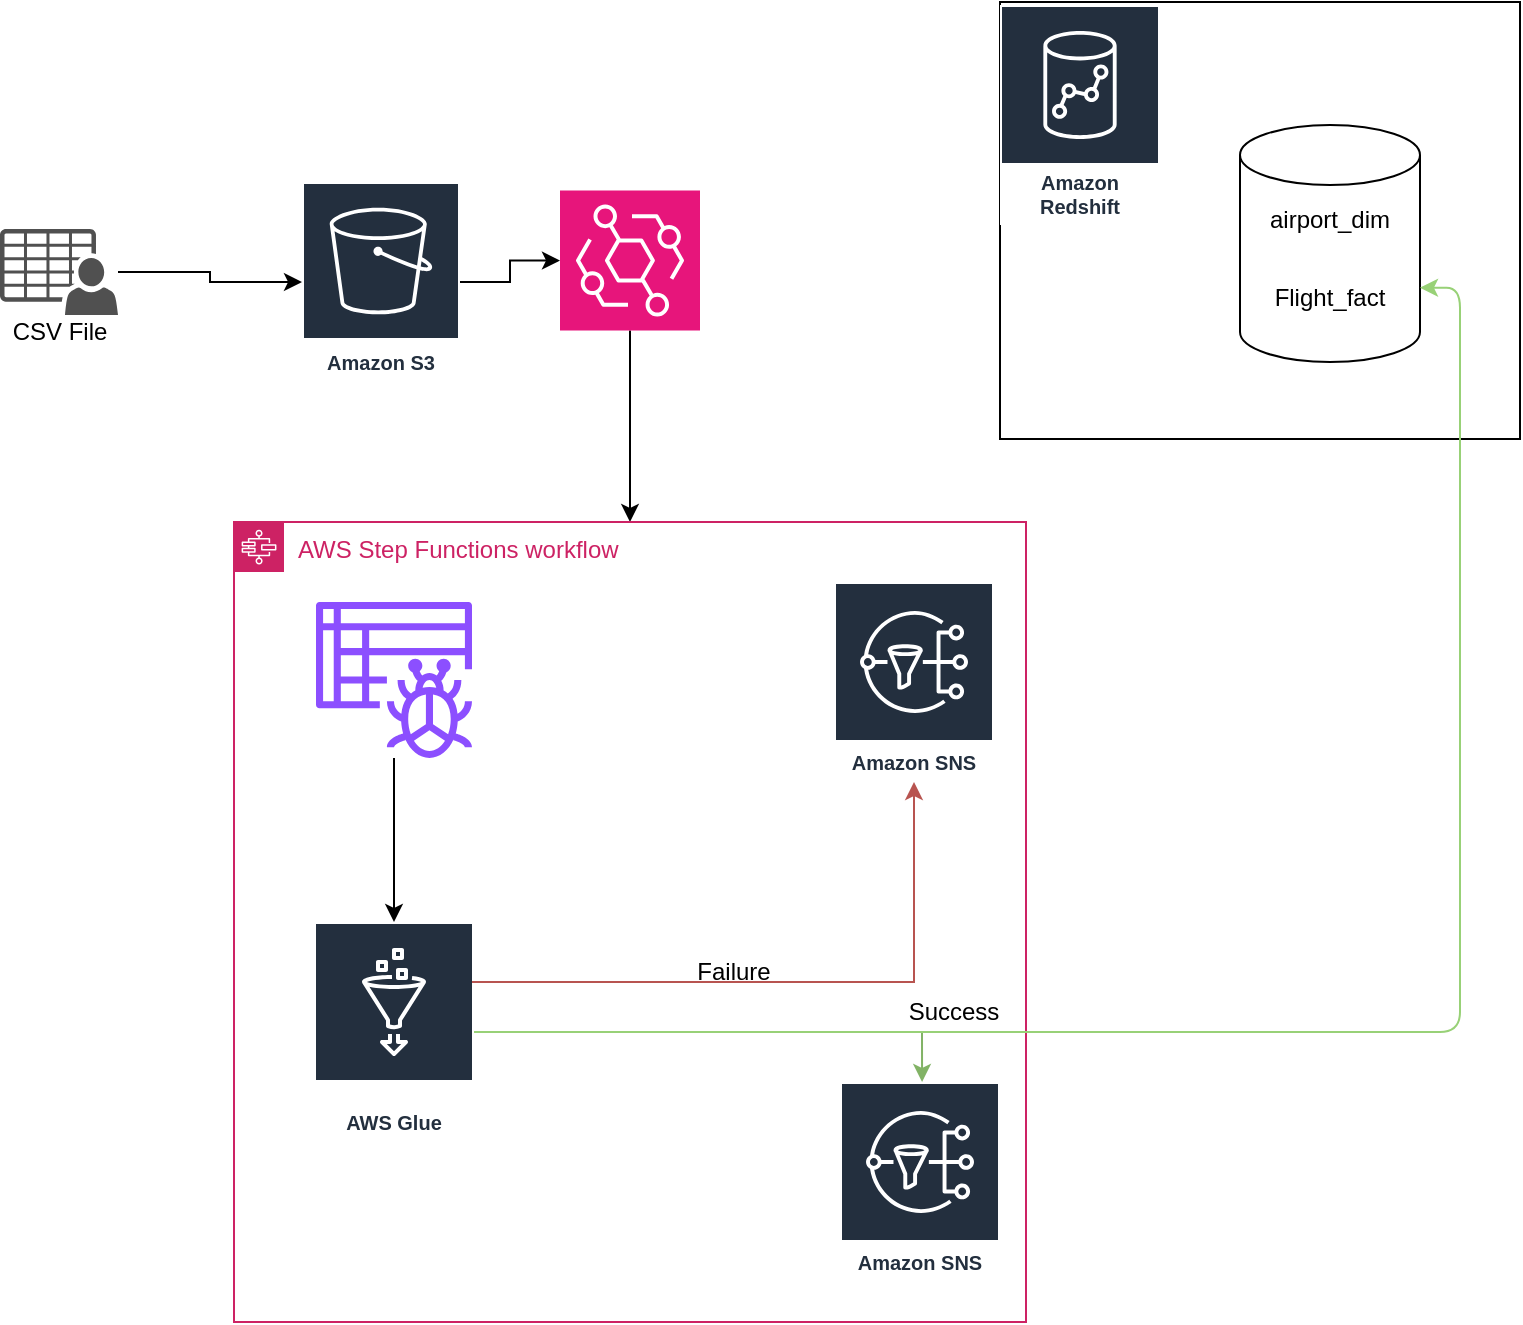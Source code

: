 <mxfile version="24.7.6">
  <diagram name="Page-1" id="GWibtaxzaema7wlytIbL">
    <mxGraphModel dx="794" dy="421" grid="1" gridSize="10" guides="1" tooltips="1" connect="1" arrows="1" fold="1" page="1" pageScale="1" pageWidth="827" pageHeight="1169" math="0" shadow="0">
      <root>
        <mxCell id="0" />
        <mxCell id="1" parent="0" />
        <mxCell id="ZbpN8scLJ3V64mmjm31p-22" style="edgeStyle=orthogonalEdgeStyle;rounded=0;orthogonalLoop=1;jettySize=auto;html=1;" edge="1" parent="1" source="ZbpN8scLJ3V64mmjm31p-1" target="ZbpN8scLJ3V64mmjm31p-3">
          <mxGeometry relative="1" as="geometry" />
        </mxCell>
        <mxCell id="ZbpN8scLJ3V64mmjm31p-1" value="" style="sketch=0;pointerEvents=1;shadow=0;dashed=0;html=1;strokeColor=none;fillColor=#505050;labelPosition=center;verticalLabelPosition=bottom;verticalAlign=top;outlineConnect=0;align=center;shape=mxgraph.office.users.csv_file;" vertex="1" parent="1">
          <mxGeometry x="30" y="203.5" width="59" height="43" as="geometry" />
        </mxCell>
        <mxCell id="ZbpN8scLJ3V64mmjm31p-2" value="CSV File" style="text;strokeColor=none;align=center;fillColor=none;html=1;verticalAlign=middle;whiteSpace=wrap;rounded=0;" vertex="1" parent="1">
          <mxGeometry x="30" y="240" width="60" height="30" as="geometry" />
        </mxCell>
        <mxCell id="ZbpN8scLJ3V64mmjm31p-5" value="" style="rounded=0;whiteSpace=wrap;html=1;" vertex="1" parent="1">
          <mxGeometry x="530" y="90" width="260" height="218.5" as="geometry" />
        </mxCell>
        <mxCell id="ZbpN8scLJ3V64mmjm31p-3" value="Amazon S3" style="sketch=0;outlineConnect=0;fontColor=#232F3E;gradientColor=none;strokeColor=#ffffff;fillColor=#232F3E;dashed=0;verticalLabelPosition=middle;verticalAlign=bottom;align=center;html=1;whiteSpace=wrap;fontSize=10;fontStyle=1;spacing=3;shape=mxgraph.aws4.productIcon;prIcon=mxgraph.aws4.s3;" vertex="1" parent="1">
          <mxGeometry x="181" y="180" width="79" height="100" as="geometry" />
        </mxCell>
        <mxCell id="ZbpN8scLJ3V64mmjm31p-4" value="Amazon Redshift" style="sketch=0;outlineConnect=0;fontColor=#232F3E;gradientColor=none;strokeColor=#ffffff;fillColor=#232F3E;dashed=0;verticalLabelPosition=middle;verticalAlign=bottom;align=center;html=1;whiteSpace=wrap;fontSize=10;fontStyle=1;spacing=3;shape=mxgraph.aws4.productIcon;prIcon=mxgraph.aws4.redshift;" vertex="1" parent="1">
          <mxGeometry x="530" y="91.5" width="80" height="110" as="geometry" />
        </mxCell>
        <mxCell id="ZbpN8scLJ3V64mmjm31p-6" value="" style="shape=cylinder3;whiteSpace=wrap;html=1;boundedLbl=1;backgroundOutline=1;size=15;" vertex="1" parent="1">
          <mxGeometry x="650" y="151.5" width="90" height="118.5" as="geometry" />
        </mxCell>
        <mxCell id="ZbpN8scLJ3V64mmjm31p-7" value="airport_dim" style="text;strokeColor=none;align=center;fillColor=none;html=1;verticalAlign=middle;whiteSpace=wrap;rounded=0;" vertex="1" parent="1">
          <mxGeometry x="665" y="184.25" width="60" height="30" as="geometry" />
        </mxCell>
        <mxCell id="ZbpN8scLJ3V64mmjm31p-9" value="Flight_fact" style="text;strokeColor=none;align=center;fillColor=none;html=1;verticalAlign=middle;whiteSpace=wrap;rounded=0;" vertex="1" parent="1">
          <mxGeometry x="665" y="223" width="60" height="30" as="geometry" />
        </mxCell>
        <mxCell id="ZbpN8scLJ3V64mmjm31p-25" style="edgeStyle=orthogonalEdgeStyle;rounded=0;orthogonalLoop=1;jettySize=auto;html=1;" edge="1" parent="1" source="ZbpN8scLJ3V64mmjm31p-10" target="ZbpN8scLJ3V64mmjm31p-11">
          <mxGeometry relative="1" as="geometry" />
        </mxCell>
        <mxCell id="ZbpN8scLJ3V64mmjm31p-10" value="" style="sketch=0;points=[[0,0,0],[0.25,0,0],[0.5,0,0],[0.75,0,0],[1,0,0],[0,1,0],[0.25,1,0],[0.5,1,0],[0.75,1,0],[1,1,0],[0,0.25,0],[0,0.5,0],[0,0.75,0],[1,0.25,0],[1,0.5,0],[1,0.75,0]];outlineConnect=0;fontColor=#232F3E;fillColor=#E7157B;strokeColor=#ffffff;dashed=0;verticalLabelPosition=bottom;verticalAlign=top;align=center;html=1;fontSize=12;fontStyle=0;aspect=fixed;shape=mxgraph.aws4.resourceIcon;resIcon=mxgraph.aws4.eventbridge;" vertex="1" parent="1">
          <mxGeometry x="310" y="184.25" width="70" height="70" as="geometry" />
        </mxCell>
        <mxCell id="ZbpN8scLJ3V64mmjm31p-11" value="AWS Step Functions workflow" style="points=[[0,0],[0.25,0],[0.5,0],[0.75,0],[1,0],[1,0.25],[1,0.5],[1,0.75],[1,1],[0.75,1],[0.5,1],[0.25,1],[0,1],[0,0.75],[0,0.5],[0,0.25]];outlineConnect=0;gradientColor=none;html=1;whiteSpace=wrap;fontSize=12;fontStyle=0;container=1;pointerEvents=0;collapsible=0;recursiveResize=0;shape=mxgraph.aws4.group;grIcon=mxgraph.aws4.group_aws_step_functions_workflow;strokeColor=#CD2264;fillColor=none;verticalAlign=top;align=left;spacingLeft=30;fontColor=#CD2264;dashed=0;" vertex="1" parent="1">
          <mxGeometry x="147" y="350" width="396" height="400" as="geometry" />
        </mxCell>
        <mxCell id="ZbpN8scLJ3V64mmjm31p-16" style="edgeStyle=orthogonalEdgeStyle;rounded=0;orthogonalLoop=1;jettySize=auto;html=1;" edge="1" parent="ZbpN8scLJ3V64mmjm31p-11" source="ZbpN8scLJ3V64mmjm31p-12" target="ZbpN8scLJ3V64mmjm31p-13">
          <mxGeometry relative="1" as="geometry" />
        </mxCell>
        <mxCell id="ZbpN8scLJ3V64mmjm31p-12" value="" style="sketch=0;outlineConnect=0;fontColor=#232F3E;gradientColor=none;fillColor=#8C4FFF;strokeColor=none;dashed=0;verticalLabelPosition=bottom;verticalAlign=top;align=center;html=1;fontSize=12;fontStyle=0;aspect=fixed;pointerEvents=1;shape=mxgraph.aws4.glue_crawlers;" vertex="1" parent="ZbpN8scLJ3V64mmjm31p-11">
          <mxGeometry x="41" y="40" width="78" height="78" as="geometry" />
        </mxCell>
        <mxCell id="ZbpN8scLJ3V64mmjm31p-13" value="AWS Glue" style="sketch=0;outlineConnect=0;fontColor=#232F3E;gradientColor=none;strokeColor=#ffffff;fillColor=#232F3E;dashed=0;verticalLabelPosition=middle;verticalAlign=bottom;align=center;html=1;whiteSpace=wrap;fontSize=10;fontStyle=1;spacing=3;shape=mxgraph.aws4.productIcon;prIcon=mxgraph.aws4.glue;" vertex="1" parent="ZbpN8scLJ3V64mmjm31p-11">
          <mxGeometry x="40" y="200" width="80" height="110" as="geometry" />
        </mxCell>
        <mxCell id="ZbpN8scLJ3V64mmjm31p-19" value="" style="endArrow=classic;html=1;rounded=0;fillColor=#f8cecc;strokeColor=#b85450;" edge="1" parent="ZbpN8scLJ3V64mmjm31p-11" target="ZbpN8scLJ3V64mmjm31p-14">
          <mxGeometry width="50" height="50" relative="1" as="geometry">
            <mxPoint x="119" y="230" as="sourcePoint" />
            <mxPoint x="169" y="180" as="targetPoint" />
            <Array as="points">
              <mxPoint x="340" y="230" />
            </Array>
          </mxGeometry>
        </mxCell>
        <mxCell id="ZbpN8scLJ3V64mmjm31p-20" value="Success" style="text;strokeColor=none;align=center;fillColor=none;html=1;verticalAlign=middle;whiteSpace=wrap;rounded=0;" vertex="1" parent="ZbpN8scLJ3V64mmjm31p-11">
          <mxGeometry x="330" y="230" width="60" height="30" as="geometry" />
        </mxCell>
        <mxCell id="ZbpN8scLJ3V64mmjm31p-21" value="Failure" style="text;strokeColor=none;align=center;fillColor=none;html=1;verticalAlign=middle;whiteSpace=wrap;rounded=0;" vertex="1" parent="ZbpN8scLJ3V64mmjm31p-11">
          <mxGeometry x="220" y="210" width="60" height="30" as="geometry" />
        </mxCell>
        <mxCell id="ZbpN8scLJ3V64mmjm31p-26" value="Amazon SNS" style="sketch=0;outlineConnect=0;fontColor=#232F3E;gradientColor=none;strokeColor=#ffffff;fillColor=#232F3E;dashed=0;verticalLabelPosition=middle;verticalAlign=bottom;align=center;html=1;whiteSpace=wrap;fontSize=10;fontStyle=1;spacing=3;shape=mxgraph.aws4.productIcon;prIcon=mxgraph.aws4.sns;" vertex="1" parent="ZbpN8scLJ3V64mmjm31p-11">
          <mxGeometry x="303" y="280" width="80" height="100" as="geometry" />
        </mxCell>
        <mxCell id="ZbpN8scLJ3V64mmjm31p-27" style="edgeStyle=orthogonalEdgeStyle;rounded=0;orthogonalLoop=1;jettySize=auto;html=1;entryX=0.513;entryY=0;entryDx=0;entryDy=0;entryPerimeter=0;fillColor=#d5e8d4;strokeColor=#82b366;" edge="1" parent="ZbpN8scLJ3V64mmjm31p-11" source="ZbpN8scLJ3V64mmjm31p-13" target="ZbpN8scLJ3V64mmjm31p-26">
          <mxGeometry relative="1" as="geometry" />
        </mxCell>
        <mxCell id="ZbpN8scLJ3V64mmjm31p-14" value="Amazon SNS" style="sketch=0;outlineConnect=0;fontColor=#232F3E;gradientColor=none;strokeColor=#ffffff;fillColor=#232F3E;dashed=0;verticalLabelPosition=middle;verticalAlign=bottom;align=center;html=1;whiteSpace=wrap;fontSize=10;fontStyle=1;spacing=3;shape=mxgraph.aws4.productIcon;prIcon=mxgraph.aws4.sns;" vertex="1" parent="1">
          <mxGeometry x="447" y="380" width="80" height="100" as="geometry" />
        </mxCell>
        <mxCell id="ZbpN8scLJ3V64mmjm31p-15" style="edgeStyle=orthogonalEdgeStyle;rounded=1;orthogonalLoop=1;jettySize=auto;html=1;entryX=1;entryY=0;entryDx=0;entryDy=81.375;entryPerimeter=0;fillColor=#d5e8d4;strokeColor=#98D177;curved=0;" edge="1" parent="1" source="ZbpN8scLJ3V64mmjm31p-13" target="ZbpN8scLJ3V64mmjm31p-6">
          <mxGeometry relative="1" as="geometry" />
        </mxCell>
        <mxCell id="ZbpN8scLJ3V64mmjm31p-24" style="edgeStyle=orthogonalEdgeStyle;rounded=0;orthogonalLoop=1;jettySize=auto;html=1;entryX=0;entryY=0.5;entryDx=0;entryDy=0;entryPerimeter=0;" edge="1" parent="1" source="ZbpN8scLJ3V64mmjm31p-3" target="ZbpN8scLJ3V64mmjm31p-10">
          <mxGeometry relative="1" as="geometry" />
        </mxCell>
      </root>
    </mxGraphModel>
  </diagram>
</mxfile>
